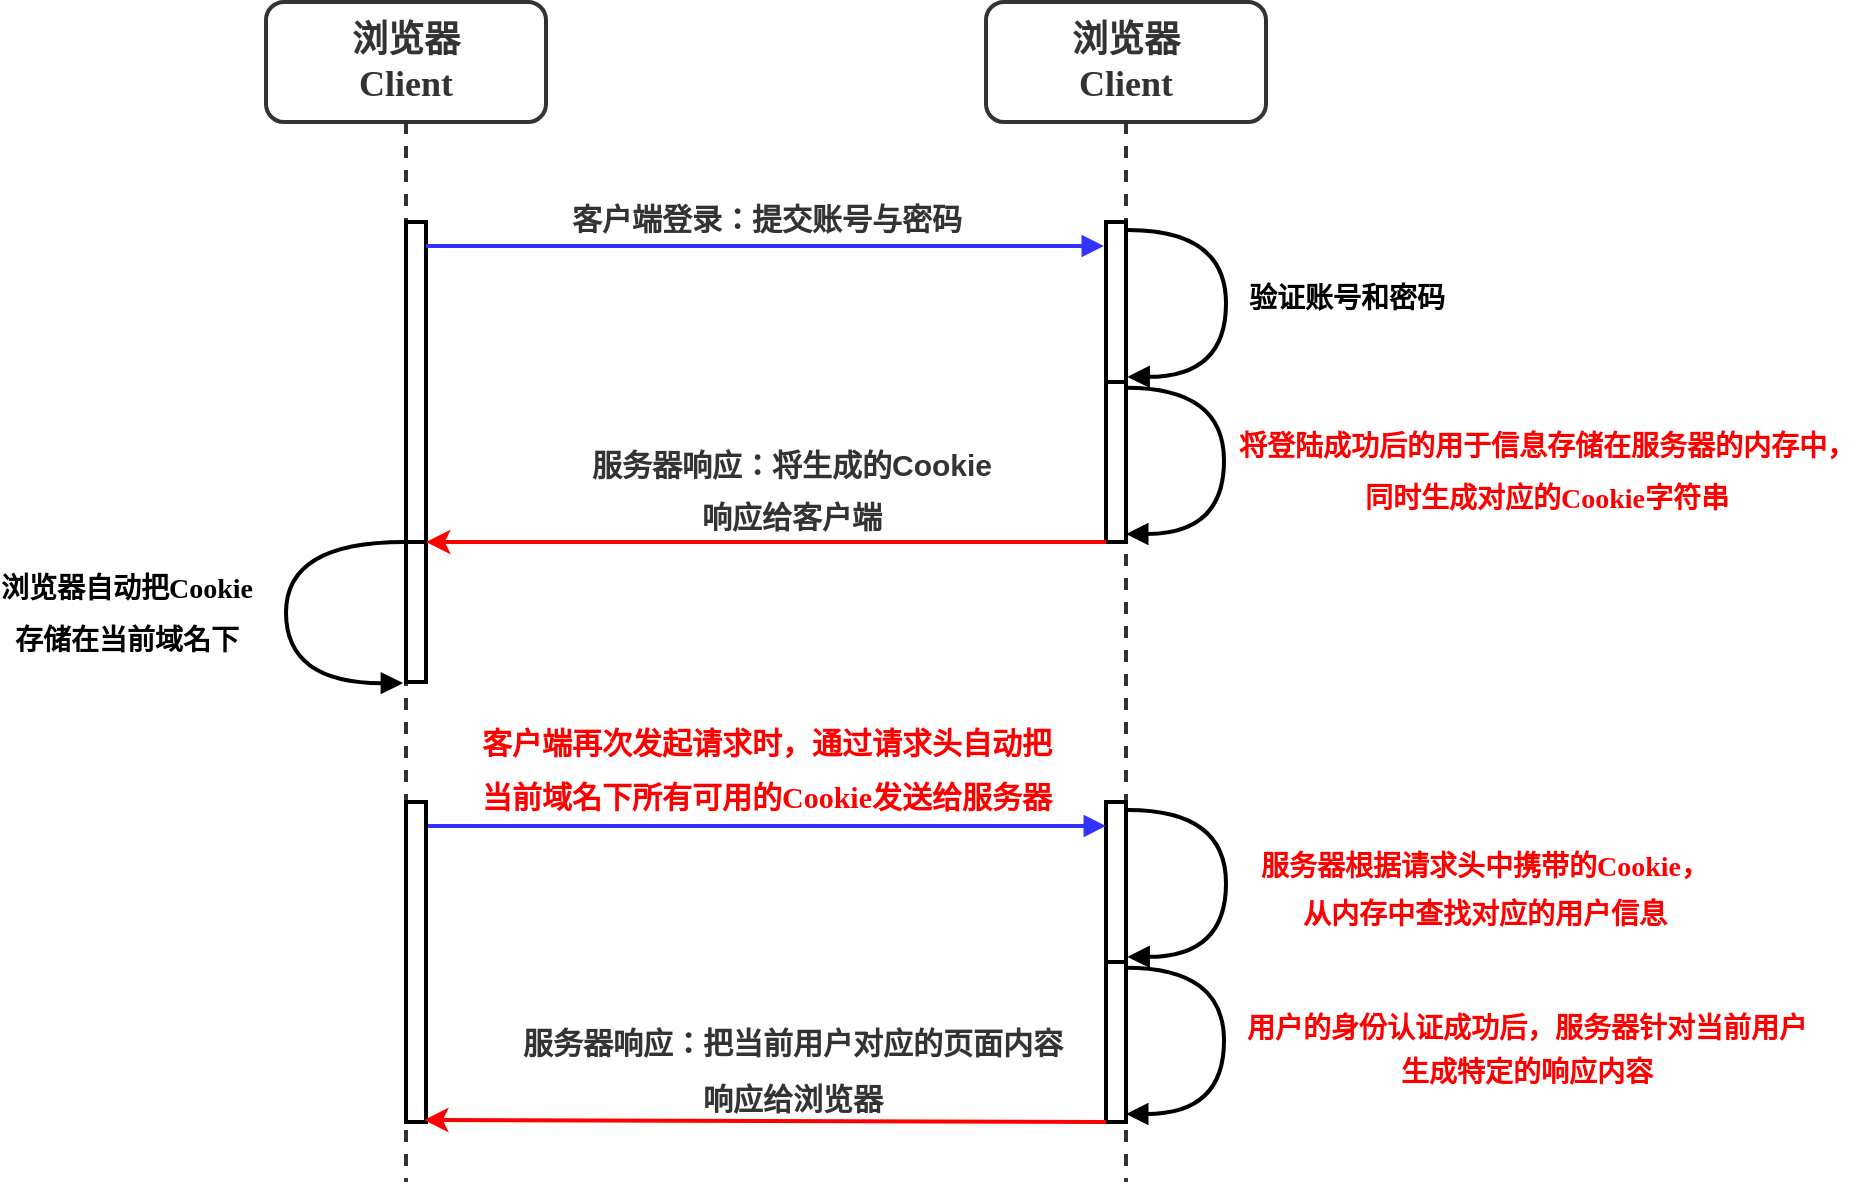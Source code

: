 <mxfile version="21.2.1" type="device">
  <diagram name="Page-1" id="13e1069c-82ec-6db2-03f1-153e76fe0fe0">
    <mxGraphModel dx="898" dy="579" grid="1" gridSize="10" guides="1" tooltips="1" connect="1" arrows="1" fold="1" page="1" pageScale="1" pageWidth="1100" pageHeight="850" background="none" math="0" shadow="0">
      <root>
        <mxCell id="0" />
        <mxCell id="1" parent="0" />
        <mxCell id="7baba1c4bc27f4b0-4" value="&lt;b style=&quot;font-size: 18px;&quot;&gt;&lt;font color=&quot;#333333&quot;&gt;浏览器&lt;br&gt;Client&lt;/font&gt;&lt;/b&gt;" style="shape=umlLifeline;perimeter=lifelinePerimeter;whiteSpace=wrap;html=1;container=1;collapsible=0;recursiveResize=0;outlineConnect=0;rounded=1;shadow=0;comic=0;labelBackgroundColor=none;strokeWidth=2;fontFamily=Verdana;fontSize=12;align=center;size=60;strokeColor=#333333;" parent="1" vertex="1">
          <mxGeometry x="500" y="80" width="140" height="590" as="geometry" />
        </mxCell>
        <mxCell id="7baba1c4bc27f4b0-16" value="" style="html=1;points=[];perimeter=orthogonalPerimeter;rounded=0;shadow=0;comic=0;labelBackgroundColor=none;strokeWidth=2;fontFamily=Verdana;fontSize=12;align=center;" parent="7baba1c4bc27f4b0-4" vertex="1">
          <mxGeometry x="70" y="110" width="10" height="160" as="geometry" />
        </mxCell>
        <mxCell id="ha-g9G0P4-oRpcM67HsS-12" value="" style="html=1;points=[];perimeter=orthogonalPerimeter;rounded=0;shadow=0;comic=0;labelBackgroundColor=none;strokeWidth=2;fontFamily=Verdana;fontSize=12;align=center;" vertex="1" parent="7baba1c4bc27f4b0-4">
          <mxGeometry x="70" y="400" width="10" height="160" as="geometry" />
        </mxCell>
        <mxCell id="7baba1c4bc27f4b0-20" value="&lt;b&gt;&lt;font color=&quot;#333333&quot; style=&quot;font-size: 15px;&quot;&gt;客户端登录：提交账号与密码&lt;/font&gt;&lt;/b&gt;" style="html=1;verticalAlign=bottom;endArrow=block;labelBackgroundColor=none;fontFamily=Verdana;fontSize=12;edgeStyle=elbowEdgeStyle;elbow=vertical;strokeWidth=2;strokeColor=#3333FF;" parent="1" edge="1">
          <mxGeometry x="0.003" y="2" relative="1" as="geometry">
            <mxPoint x="580" y="202" as="sourcePoint" />
            <mxPoint x="919" y="202" as="targetPoint" />
            <mxPoint as="offset" />
          </mxGeometry>
        </mxCell>
        <mxCell id="7baba1c4bc27f4b0-36" value="&lt;p style=&quot;line-height: 110%;&quot;&gt;&lt;b style=&quot;font-size: 14px;&quot;&gt;&lt;font style=&quot;font-size: 14px;&quot;&gt;浏览器自动把Cookie&lt;/font&gt;&lt;/b&gt;&lt;/p&gt;&lt;p style=&quot;line-height: 110%;&quot;&gt;&lt;b style=&quot;font-size: 14px;&quot;&gt;&lt;font style=&quot;font-size: 14px;&quot;&gt;存储在当前域名下&lt;/font&gt;&lt;/b&gt;&lt;/p&gt;" style="html=1;verticalAlign=bottom;endArrow=block;labelBackgroundColor=none;fontFamily=Verdana;fontSize=12;elbow=vertical;edgeStyle=orthogonalEdgeStyle;curved=1;entryX=-0.145;entryY=1.008;entryDx=0;entryDy=0;entryPerimeter=0;strokeWidth=2;" parent="1" edge="1" target="7baba1c4bc27f4b0-34">
          <mxGeometry x="0.377" y="-80" relative="1" as="geometry">
            <mxPoint x="569" y="350" as="sourcePoint" />
            <mxPoint x="470" y="310" as="targetPoint" />
            <Array as="points">
              <mxPoint x="510" y="350" />
              <mxPoint x="510" y="421" />
            </Array>
            <mxPoint x="-80" y="-80" as="offset" />
          </mxGeometry>
        </mxCell>
        <mxCell id="ha-g9G0P4-oRpcM67HsS-1" value="&lt;b style=&quot;font-size: 18px;&quot;&gt;&lt;font color=&quot;#333333&quot;&gt;浏览器&lt;br&gt;Client&lt;/font&gt;&lt;/b&gt;" style="shape=umlLifeline;perimeter=lifelinePerimeter;whiteSpace=wrap;html=1;container=1;collapsible=0;recursiveResize=0;outlineConnect=0;rounded=1;shadow=0;comic=0;labelBackgroundColor=none;strokeWidth=2;fontFamily=Verdana;fontSize=12;align=center;size=60;strokeColor=#333333;" vertex="1" parent="1">
          <mxGeometry x="860" y="80" width="140" height="590" as="geometry" />
        </mxCell>
        <mxCell id="ha-g9G0P4-oRpcM67HsS-2" style="edgeStyle=orthogonalEdgeStyle;rounded=0;orthogonalLoop=1;jettySize=auto;html=1;curved=1;" edge="1" parent="ha-g9G0P4-oRpcM67HsS-1" source="7baba1c4bc27f4b0-19" target="ha-g9G0P4-oRpcM67HsS-1">
          <mxGeometry relative="1" as="geometry">
            <Array as="points">
              <mxPoint x="120" y="160" />
              <mxPoint x="120" y="160" />
            </Array>
          </mxGeometry>
        </mxCell>
        <mxCell id="7baba1c4bc27f4b0-19" value="" style="html=1;points=[];perimeter=orthogonalPerimeter;rounded=0;shadow=0;comic=0;labelBackgroundColor=none;strokeWidth=2;fontFamily=Verdana;fontSize=12;align=center;" parent="ha-g9G0P4-oRpcM67HsS-1" vertex="1">
          <mxGeometry x="60" y="110" width="10" height="80" as="geometry" />
        </mxCell>
        <mxCell id="7baba1c4bc27f4b0-35" value="&lt;b&gt;&lt;font style=&quot;font-size: 14px;&quot;&gt;验证账号和密码&lt;/font&gt;&lt;/b&gt;" style="html=1;verticalAlign=bottom;endArrow=block;labelBackgroundColor=none;fontFamily=Verdana;fontSize=12;elbow=vertical;edgeStyle=orthogonalEdgeStyle;entryX=1.073;entryY=0.018;entryPerimeter=0;entryDx=0;entryDy=0;strokeWidth=2;curved=1;" parent="ha-g9G0P4-oRpcM67HsS-1" edge="1">
          <mxGeometry x="0.107" y="60" relative="1" as="geometry">
            <mxPoint x="71" y="114" as="sourcePoint" />
            <mxPoint x="70.73" y="187.44" as="targetPoint" />
            <Array as="points">
              <mxPoint x="120" y="114" />
              <mxPoint x="120" y="187" />
            </Array>
            <mxPoint as="offset" />
          </mxGeometry>
        </mxCell>
        <mxCell id="ha-g9G0P4-oRpcM67HsS-8" value="" style="html=1;points=[];perimeter=orthogonalPerimeter;rounded=0;shadow=0;comic=0;labelBackgroundColor=none;strokeWidth=2;fontFamily=Verdana;fontSize=12;align=center;" vertex="1" parent="ha-g9G0P4-oRpcM67HsS-1">
          <mxGeometry x="60" y="190" width="10" height="80" as="geometry" />
        </mxCell>
        <mxCell id="ha-g9G0P4-oRpcM67HsS-13" value="" style="html=1;points=[];perimeter=orthogonalPerimeter;rounded=0;shadow=0;comic=0;labelBackgroundColor=none;strokeWidth=2;fontFamily=Verdana;fontSize=12;align=center;" vertex="1" parent="ha-g9G0P4-oRpcM67HsS-1">
          <mxGeometry x="60" y="400" width="10" height="80" as="geometry" />
        </mxCell>
        <mxCell id="ha-g9G0P4-oRpcM67HsS-14" value="&lt;p style=&quot;line-height: 101%;&quot;&gt;&lt;b&gt;&lt;font color=&quot;#ff0000&quot; style=&quot;font-size: 14px;&quot;&gt;服务器根据请求头中携带的Cookie，&lt;/font&gt;&lt;/b&gt;&lt;/p&gt;&lt;p style=&quot;line-height: 101%;&quot;&gt;&lt;b style=&quot;background-color: initial;&quot;&gt;&lt;font color=&quot;#ff0000&quot; style=&quot;font-size: 14px;&quot;&gt;从内存中查找对应的用户信息&lt;/font&gt;&lt;/b&gt;&lt;/p&gt;" style="html=1;verticalAlign=bottom;endArrow=block;labelBackgroundColor=none;fontFamily=Verdana;fontSize=12;elbow=vertical;edgeStyle=orthogonalEdgeStyle;entryX=1.073;entryY=0.018;entryPerimeter=0;entryDx=0;entryDy=0;strokeWidth=2;curved=1;" edge="1" parent="ha-g9G0P4-oRpcM67HsS-1">
          <mxGeometry x="0.426" y="130" relative="1" as="geometry">
            <mxPoint x="71" y="404" as="sourcePoint" />
            <mxPoint x="70.73" y="477.44" as="targetPoint" />
            <Array as="points">
              <mxPoint x="120" y="404" />
              <mxPoint x="120" y="477" />
            </Array>
            <mxPoint x="129" y="-130" as="offset" />
          </mxGeometry>
        </mxCell>
        <mxCell id="ha-g9G0P4-oRpcM67HsS-15" value="" style="html=1;points=[];perimeter=orthogonalPerimeter;rounded=0;shadow=0;comic=0;labelBackgroundColor=none;strokeWidth=2;fontFamily=Verdana;fontSize=12;align=center;" vertex="1" parent="ha-g9G0P4-oRpcM67HsS-1">
          <mxGeometry x="60" y="480" width="10" height="80" as="geometry" />
        </mxCell>
        <mxCell id="ha-g9G0P4-oRpcM67HsS-16" value="&lt;p style=&quot;line-height: 80%;&quot;&gt;&lt;font color=&quot;#ff0000&quot;&gt;&lt;span style=&quot;font-size: 14px;&quot;&gt;&lt;b&gt;用户的身份认证成功后，服务器针对当前用户&lt;/b&gt;&lt;/span&gt;&lt;br&gt;&lt;/font&gt;&lt;/p&gt;&lt;p style=&quot;line-height: 80%;&quot;&gt;&lt;font color=&quot;#ff0000&quot;&gt;&lt;span style=&quot;font-size: 14px;&quot;&gt;&lt;b&gt;生成特定的响应内容&lt;/b&gt;&lt;/span&gt;&lt;/font&gt;&lt;/p&gt;" style="html=1;verticalAlign=bottom;endArrow=block;labelBackgroundColor=none;fontFamily=Verdana;fontSize=12;elbow=vertical;edgeStyle=orthogonalEdgeStyle;entryX=1.073;entryY=0.018;entryPerimeter=0;entryDx=0;entryDy=0;strokeWidth=2;curved=1;exitX=1;exitY=0.073;exitDx=0;exitDy=0;exitPerimeter=0;" edge="1" parent="ha-g9G0P4-oRpcM67HsS-1">
          <mxGeometry x="0.428" y="-151" relative="1" as="geometry">
            <mxPoint x="70" y="482.84" as="sourcePoint" />
            <mxPoint x="70" y="556" as="targetPoint" />
            <Array as="points">
              <mxPoint x="119" y="483" />
              <mxPoint x="119" y="556" />
            </Array>
            <mxPoint x="151" y="151" as="offset" />
          </mxGeometry>
        </mxCell>
        <mxCell id="7baba1c4bc27f4b0-34" value="" style="html=1;points=[];perimeter=orthogonalPerimeter;rounded=0;shadow=0;comic=0;labelBackgroundColor=none;strokeWidth=2;fontFamily=Verdana;fontSize=12;align=center;" parent="1" vertex="1">
          <mxGeometry x="570" y="350" width="10" height="70" as="geometry" />
        </mxCell>
        <mxCell id="ha-g9G0P4-oRpcM67HsS-9" value="&lt;p style=&quot;line-height: 110%;&quot;&gt;&lt;b&gt;&lt;font color=&quot;#ff0000&quot; style=&quot;font-size: 14px;&quot;&gt;将登陆成功后的用于信息存储在服务器的内存中，&lt;/font&gt;&lt;/b&gt;&lt;/p&gt;&lt;p style=&quot;line-height: 110%;&quot;&gt;&lt;b&gt;&lt;font color=&quot;#ff0000&quot; style=&quot;font-size: 14px;&quot;&gt;同时生成对应的Cookie字符串&lt;/font&gt;&lt;/b&gt;&lt;/p&gt;" style="html=1;verticalAlign=bottom;endArrow=block;labelBackgroundColor=none;fontFamily=Verdana;fontSize=12;elbow=vertical;edgeStyle=orthogonalEdgeStyle;entryX=1.073;entryY=0.018;entryPerimeter=0;entryDx=0;entryDy=0;strokeWidth=2;curved=1;exitX=1;exitY=0.073;exitDx=0;exitDy=0;exitPerimeter=0;" edge="1" parent="1">
          <mxGeometry x="0.428" y="161" relative="1" as="geometry">
            <mxPoint x="930" y="272.84" as="sourcePoint" />
            <mxPoint x="930" y="346" as="targetPoint" />
            <Array as="points">
              <mxPoint x="979" y="273" />
              <mxPoint x="979" y="346" />
            </Array>
            <mxPoint x="161" y="-157" as="offset" />
          </mxGeometry>
        </mxCell>
        <mxCell id="ha-g9G0P4-oRpcM67HsS-10" style="rounded=0;orthogonalLoop=1;jettySize=auto;html=1;strokeWidth=2;strokeColor=#FF0000;" edge="1" parent="1" source="ha-g9G0P4-oRpcM67HsS-8">
          <mxGeometry relative="1" as="geometry">
            <mxPoint x="580" y="350" as="targetPoint" />
          </mxGeometry>
        </mxCell>
        <mxCell id="ha-g9G0P4-oRpcM67HsS-11" value="&lt;p style=&quot;line-height: 108%;&quot;&gt;&lt;b&gt;&lt;font color=&quot;#333333&quot; style=&quot;font-size: 15px;&quot;&gt;服务器响应：将生成的Cookie&lt;/font&gt;&lt;/b&gt;&lt;/p&gt;&lt;p style=&quot;line-height: 108%;&quot;&gt;&lt;b&gt;&lt;font color=&quot;#333333&quot; style=&quot;font-size: 15px;&quot;&gt;响应给客户端&lt;/font&gt;&lt;/b&gt;&lt;/p&gt;" style="text;html=1;strokeColor=none;fillColor=none;align=center;verticalAlign=middle;whiteSpace=wrap;rounded=0;" vertex="1" parent="1">
          <mxGeometry x="603" y="310" width="320" height="30" as="geometry" />
        </mxCell>
        <mxCell id="ha-g9G0P4-oRpcM67HsS-18" value="&lt;p style=&quot;line-height: 110%;&quot;&gt;&lt;font style=&quot;font-size: 16px;&quot;&gt;&lt;font color=&quot;#ff0000&quot; style=&quot;font-size: 15px;&quot;&gt;&lt;b style=&quot;&quot;&gt;客户端再次发起请求时，通过请求头自动把&lt;/b&gt;&lt;/font&gt;&lt;/font&gt;&lt;/p&gt;&lt;p style=&quot;line-height: 110%;&quot;&gt;&lt;font style=&quot;font-size: 16px;&quot;&gt;&lt;font color=&quot;#ff0000&quot; style=&quot;font-size: 15px;&quot;&gt;&lt;b style=&quot;&quot;&gt;当前域名下所有可用的Cookie发送给服务器&lt;/b&gt;&lt;/font&gt;&lt;br&gt;&lt;/font&gt;&lt;/p&gt;" style="html=1;verticalAlign=bottom;endArrow=block;labelBackgroundColor=none;fontFamily=Verdana;fontSize=12;edgeStyle=elbowEdgeStyle;elbow=vertical;strokeWidth=2;strokeColor=#3333FF;" edge="1" parent="1">
          <mxGeometry x="-0.003" y="-8" relative="1" as="geometry">
            <mxPoint x="581" y="492" as="sourcePoint" />
            <mxPoint x="920" y="492" as="targetPoint" />
            <mxPoint as="offset" />
          </mxGeometry>
        </mxCell>
        <mxCell id="ha-g9G0P4-oRpcM67HsS-19" style="rounded=0;orthogonalLoop=1;jettySize=auto;html=1;entryX=0.582;entryY=-0.021;entryDx=0;entryDy=0;entryPerimeter=0;strokeWidth=2;strokeColor=#FF0000;" edge="1" parent="1">
          <mxGeometry relative="1" as="geometry">
            <mxPoint x="920" y="640" as="sourcePoint" />
            <mxPoint x="579" y="639" as="targetPoint" />
          </mxGeometry>
        </mxCell>
        <mxCell id="ha-g9G0P4-oRpcM67HsS-20" value="&lt;p style=&quot;line-height: 110%;&quot;&gt;&lt;b&gt;&lt;font color=&quot;#333333&quot; style=&quot;font-size: 15px;&quot;&gt;服务器响应：把当前用户对应的页面内容&lt;/font&gt;&lt;/b&gt;&lt;/p&gt;&lt;p style=&quot;line-height: 110%;&quot;&gt;&lt;b&gt;&lt;font color=&quot;#333333&quot; style=&quot;font-size: 15px;&quot;&gt;响应给浏览器&lt;/font&gt;&lt;/b&gt;&lt;/p&gt;" style="text;html=1;strokeColor=none;fillColor=none;align=center;verticalAlign=middle;whiteSpace=wrap;rounded=0;" vertex="1" parent="1">
          <mxGeometry x="564.5" y="600" width="397" height="30" as="geometry" />
        </mxCell>
      </root>
    </mxGraphModel>
  </diagram>
</mxfile>
